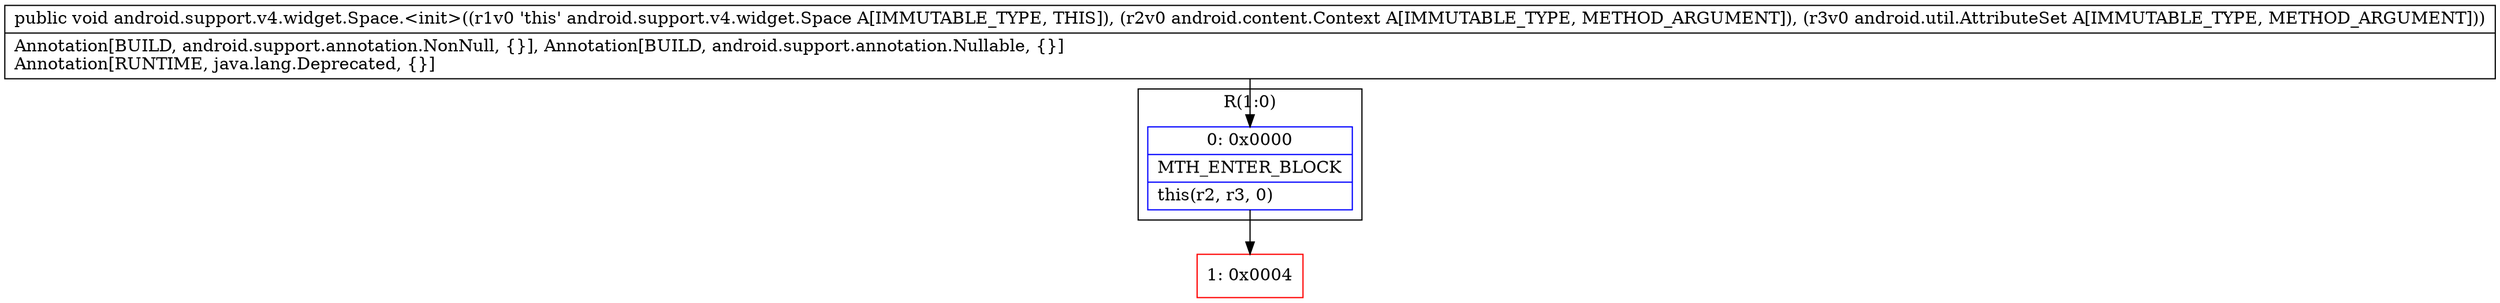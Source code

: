 digraph "CFG forandroid.support.v4.widget.Space.\<init\>(Landroid\/content\/Context;Landroid\/util\/AttributeSet;)V" {
subgraph cluster_Region_2079549326 {
label = "R(1:0)";
node [shape=record,color=blue];
Node_0 [shape=record,label="{0\:\ 0x0000|MTH_ENTER_BLOCK\l|this(r2, r3, 0)\l}"];
}
Node_1 [shape=record,color=red,label="{1\:\ 0x0004}"];
MethodNode[shape=record,label="{public void android.support.v4.widget.Space.\<init\>((r1v0 'this' android.support.v4.widget.Space A[IMMUTABLE_TYPE, THIS]), (r2v0 android.content.Context A[IMMUTABLE_TYPE, METHOD_ARGUMENT]), (r3v0 android.util.AttributeSet A[IMMUTABLE_TYPE, METHOD_ARGUMENT]))  | Annotation[BUILD, android.support.annotation.NonNull, \{\}], Annotation[BUILD, android.support.annotation.Nullable, \{\}]\lAnnotation[RUNTIME, java.lang.Deprecated, \{\}]\l}"];
MethodNode -> Node_0;
Node_0 -> Node_1;
}

